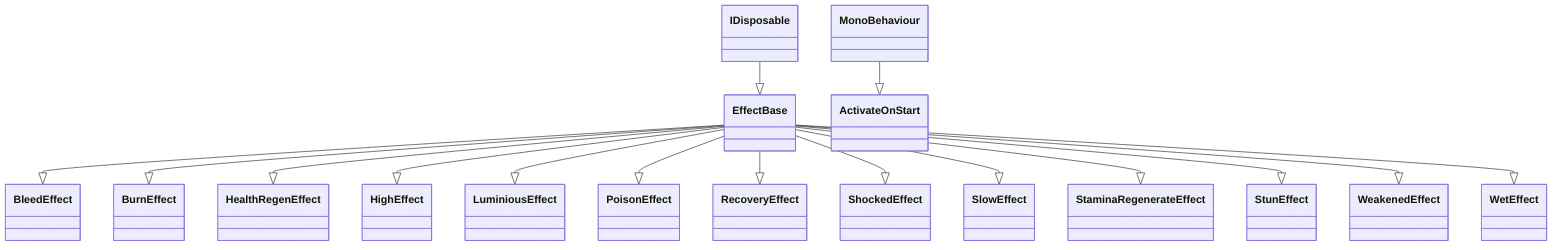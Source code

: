 classDiagram
EffectBase --|> BleedEffect
EffectBase --|> BurnEffect
EffectBase --|> HealthRegenEffect
EffectBase --|> HighEffect
EffectBase --|> LuminiousEffect
EffectBase --|> PoisonEffect
EffectBase --|> RecoveryEffect
EffectBase --|> ShockedEffect
EffectBase --|> SlowEffect
EffectBase --|> StaminaRegenerateEffect
EffectBase --|> StunEffect
EffectBase --|> WeakenedEffect
EffectBase --|> WetEffect
IDisposable --|> EffectBase
MonoBehaviour --|> ActivateOnStart